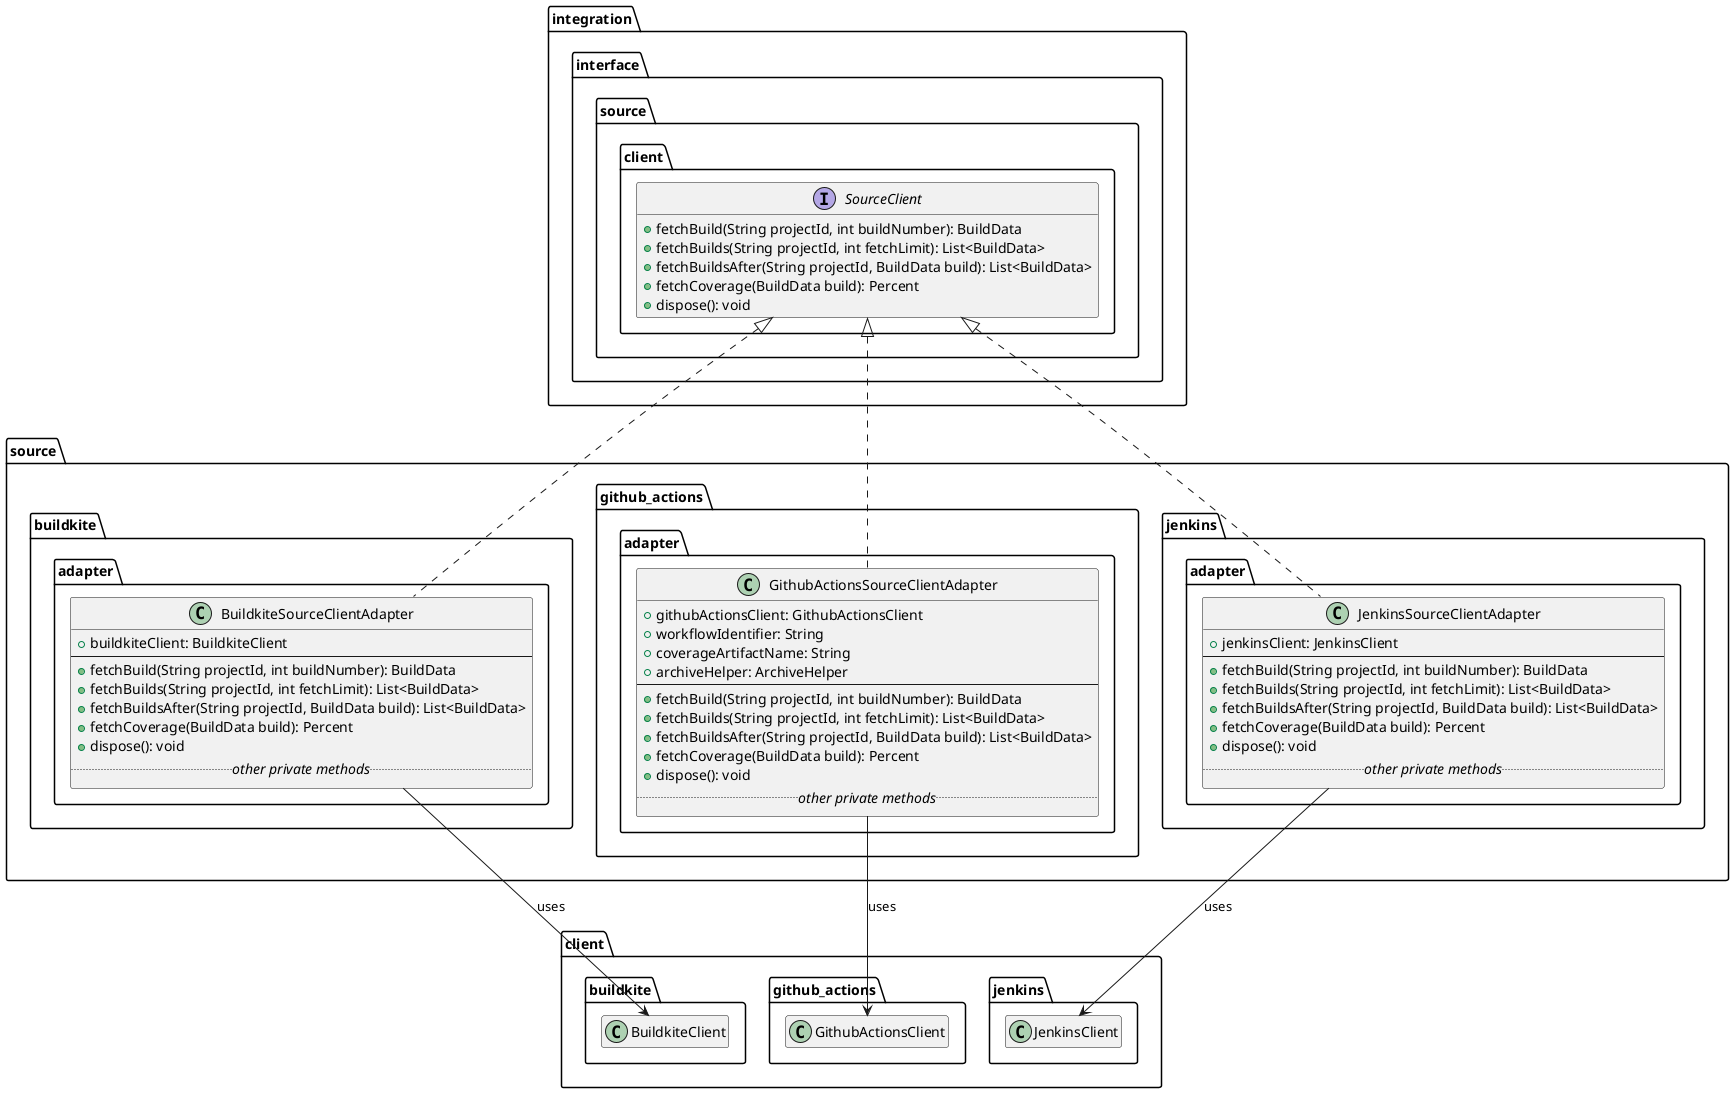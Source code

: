 @startuml source_clients_class_diagram
'https://plantuml.com/class-diagram

hide empty members

package integration.interface.source.client {
    interface SourceClient {
        + fetchBuild(String projectId, int buildNumber): BuildData
        + fetchBuilds(String projectId, int fetchLimit): List<BuildData>
        + fetchBuildsAfter(String projectId, BuildData build): List<BuildData>
        + fetchCoverage(BuildData build): Percent
        + dispose(): void
    }
}

package source {
    package buildkite.adapter {
        class BuildkiteSourceClientAdapter {
            + buildkiteClient: BuildkiteClient
            --
            + fetchBuild(String projectId, int buildNumber): BuildData
            + fetchBuilds(String projectId, int fetchLimit): List<BuildData>
            + fetchBuildsAfter(String projectId, BuildData build): List<BuildData>
            + fetchCoverage(BuildData build): Percent
            + dispose(): void
            .. //other private methods// ..
        }
    }

    package github_actions.adapter {
        class GithubActionsSourceClientAdapter {
            + githubActionsClient: GithubActionsClient
            + workflowIdentifier: String
            + coverageArtifactName: String
            + archiveHelper: ArchiveHelper
            --
            + fetchBuild(String projectId, int buildNumber): BuildData
            + fetchBuilds(String projectId, int fetchLimit): List<BuildData>
            + fetchBuildsAfter(String projectId, BuildData build): List<BuildData>
            + fetchCoverage(BuildData build): Percent
            + dispose(): void
            .. //other private methods// ..
        }
    }

    package jenkins.adapter {
        class JenkinsSourceClientAdapter {
            + jenkinsClient: JenkinsClient
            --
            + fetchBuild(String projectId, int buildNumber): BuildData
            + fetchBuilds(String projectId, int fetchLimit): List<BuildData>
            + fetchBuildsAfter(String projectId, BuildData build): List<BuildData>
            + fetchCoverage(BuildData build): Percent
            + dispose(): void
            .. //other private methods// ..
        }
    }
}

BuildkiteSourceClientAdapter .up.|> SourceClient
GithubActionsSourceClientAdapter .up.|> SourceClient
JenkinsSourceClientAdapter .up.|> SourceClient

package client {
    package buildkite {
        class BuildkiteClient {}
    }

    package github_actions {
        class GithubActionsClient {}
    }

    package jenkins {
        class JenkinsClient {}
    }
}

BuildkiteSourceClientAdapter -down-> BuildkiteClient: uses
GithubActionsSourceClientAdapter -down-> GithubActionsClient: uses
JenkinsSourceClientAdapter -down-> JenkinsClient: uses

@enduml
